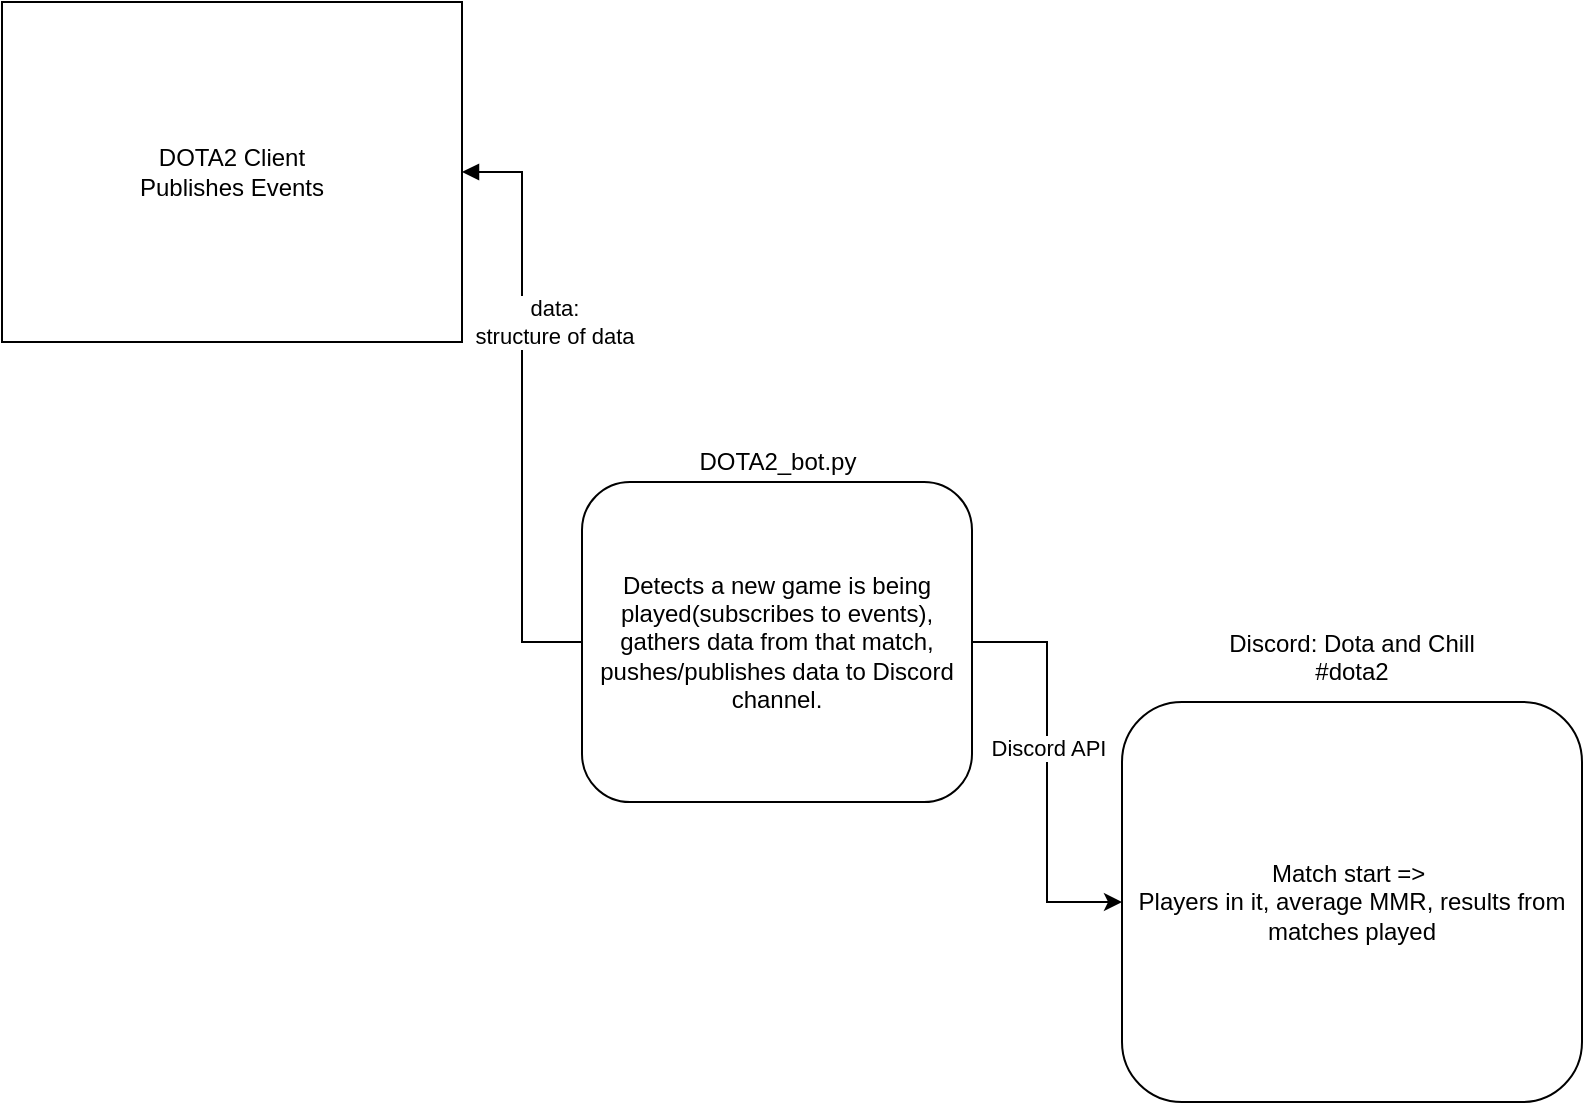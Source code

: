 <mxfile version="28.2.8">
  <diagram name="Page-1" id="dPaI9WlB90orGU7EQ_an">
    <mxGraphModel dx="986" dy="585" grid="1" gridSize="10" guides="1" tooltips="1" connect="1" arrows="1" fold="1" page="1" pageScale="1" pageWidth="850" pageHeight="1100" math="0" shadow="0">
      <root>
        <mxCell id="0" />
        <mxCell id="1" parent="0" />
        <mxCell id="gKsQHBLXhD31pyL9Tydo-1" value="Match start =&amp;gt;&amp;nbsp;&lt;div&gt;Players in it, average MMR, results from matches played&lt;/div&gt;" style="rounded=1;whiteSpace=wrap;html=1;" vertex="1" parent="1">
          <mxGeometry x="590" y="480" width="230" height="200" as="geometry" />
        </mxCell>
        <mxCell id="gKsQHBLXhD31pyL9Tydo-3" value="Discord: Dota and Chill&lt;div&gt;#dota2&lt;br&gt;&lt;div&gt;&lt;br&gt;&lt;/div&gt;&lt;/div&gt;" style="text;html=1;whiteSpace=wrap;strokeColor=none;fillColor=none;align=center;verticalAlign=middle;rounded=0;" vertex="1" parent="1">
          <mxGeometry x="640" y="450" width="130" height="30" as="geometry" />
        </mxCell>
        <mxCell id="gKsQHBLXhD31pyL9Tydo-5" value="" style="edgeStyle=orthogonalEdgeStyle;rounded=0;orthogonalLoop=1;jettySize=auto;html=1;" edge="1" parent="1" source="gKsQHBLXhD31pyL9Tydo-4" target="gKsQHBLXhD31pyL9Tydo-1">
          <mxGeometry relative="1" as="geometry" />
        </mxCell>
        <mxCell id="gKsQHBLXhD31pyL9Tydo-7" value="Discord API" style="edgeLabel;html=1;align=center;verticalAlign=middle;resizable=0;points=[];" vertex="1" connectable="0" parent="gKsQHBLXhD31pyL9Tydo-5">
          <mxGeometry x="-0.121" relative="1" as="geometry">
            <mxPoint as="offset" />
          </mxGeometry>
        </mxCell>
        <mxCell id="gKsQHBLXhD31pyL9Tydo-9" value="" style="edgeStyle=orthogonalEdgeStyle;rounded=0;orthogonalLoop=1;jettySize=auto;html=1;entryX=0;entryY=0.5;entryDx=0;entryDy=0;startArrow=block;startFill=1;endArrow=none;endFill=0;" edge="1" parent="1" source="gKsQHBLXhD31pyL9Tydo-8" target="gKsQHBLXhD31pyL9Tydo-4">
          <mxGeometry relative="1" as="geometry" />
        </mxCell>
        <mxCell id="gKsQHBLXhD31pyL9Tydo-10" value="data:&lt;div&gt;structure of data&lt;/div&gt;" style="edgeLabel;html=1;align=center;verticalAlign=middle;resizable=0;points=[];" vertex="1" connectable="0" parent="gKsQHBLXhD31pyL9Tydo-9">
          <mxGeometry x="-0.289" y="1" relative="1" as="geometry">
            <mxPoint x="15" as="offset" />
          </mxGeometry>
        </mxCell>
        <mxCell id="gKsQHBLXhD31pyL9Tydo-8" value="DOTA2 Client&lt;div&gt;Publishes Events&lt;/div&gt;" style="rounded=0;whiteSpace=wrap;html=1;" vertex="1" parent="1">
          <mxGeometry x="30" y="130" width="230" height="170" as="geometry" />
        </mxCell>
        <mxCell id="gKsQHBLXhD31pyL9Tydo-11" value="" style="group" vertex="1" connectable="0" parent="1">
          <mxGeometry x="320" y="340" width="195" height="190" as="geometry" />
        </mxCell>
        <mxCell id="gKsQHBLXhD31pyL9Tydo-4" value="Detects a new game is being played(subscribes to events), gathers data from that match, pushes/publishes data to Discord channel." style="rounded=1;whiteSpace=wrap;html=1;" vertex="1" parent="gKsQHBLXhD31pyL9Tydo-11">
          <mxGeometry y="30" width="195" height="160" as="geometry" />
        </mxCell>
        <mxCell id="gKsQHBLXhD31pyL9Tydo-6" value="DOTA2_bot.py" style="text;html=1;whiteSpace=wrap;strokeColor=none;fillColor=none;align=center;verticalAlign=middle;rounded=0;" vertex="1" parent="gKsQHBLXhD31pyL9Tydo-11">
          <mxGeometry x="27.5" width="140" height="40" as="geometry" />
        </mxCell>
      </root>
    </mxGraphModel>
  </diagram>
</mxfile>
